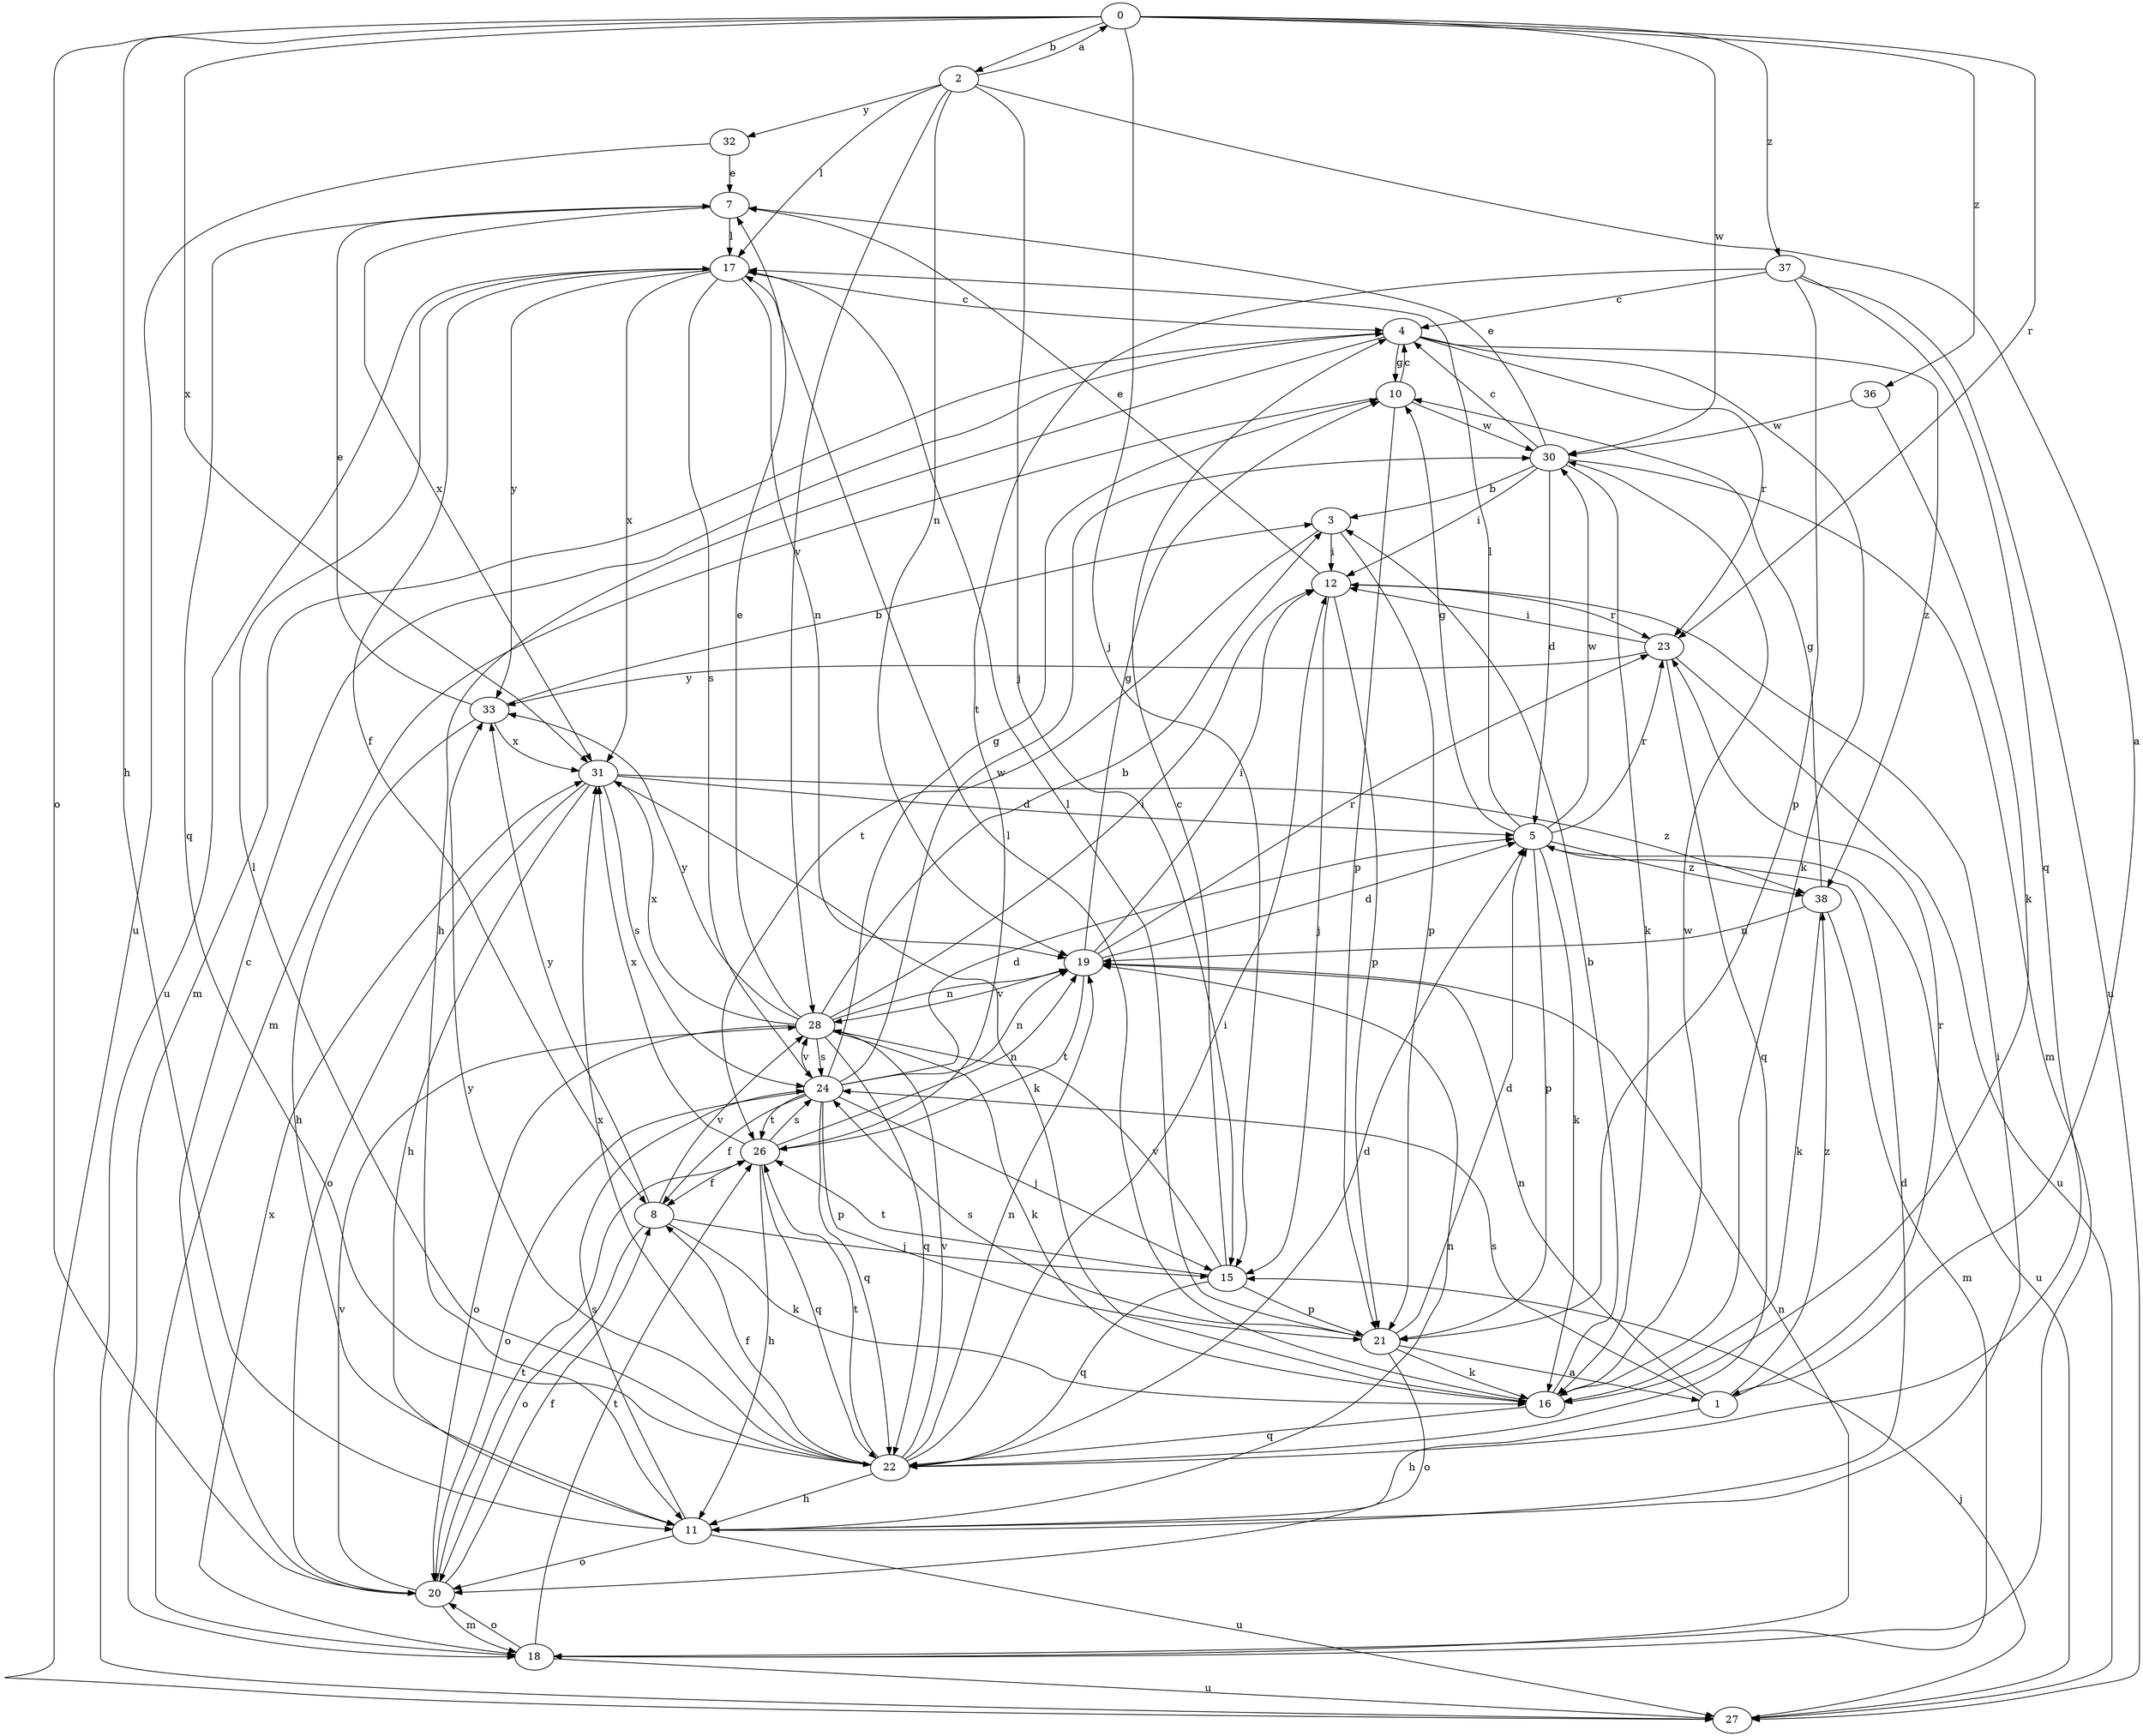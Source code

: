 strict digraph  {
0;
1;
2;
3;
4;
5;
7;
8;
10;
11;
12;
15;
16;
17;
18;
19;
20;
21;
22;
23;
24;
26;
27;
28;
30;
31;
32;
33;
36;
37;
38;
0 -> 2  [label=b];
0 -> 11  [label=h];
0 -> 15  [label=j];
0 -> 20  [label=o];
0 -> 23  [label=r];
0 -> 30  [label=w];
0 -> 31  [label=x];
0 -> 36  [label=z];
0 -> 37  [label=z];
1 -> 11  [label=h];
1 -> 19  [label=n];
1 -> 23  [label=r];
1 -> 24  [label=s];
1 -> 38  [label=z];
2 -> 0  [label=a];
2 -> 1  [label=a];
2 -> 15  [label=j];
2 -> 17  [label=l];
2 -> 19  [label=n];
2 -> 28  [label=v];
2 -> 32  [label=y];
3 -> 12  [label=i];
3 -> 21  [label=p];
3 -> 26  [label=t];
4 -> 10  [label=g];
4 -> 11  [label=h];
4 -> 16  [label=k];
4 -> 18  [label=m];
4 -> 23  [label=r];
4 -> 38  [label=z];
5 -> 10  [label=g];
5 -> 16  [label=k];
5 -> 17  [label=l];
5 -> 21  [label=p];
5 -> 23  [label=r];
5 -> 27  [label=u];
5 -> 30  [label=w];
5 -> 38  [label=z];
7 -> 17  [label=l];
7 -> 22  [label=q];
7 -> 31  [label=x];
8 -> 15  [label=j];
8 -> 16  [label=k];
8 -> 20  [label=o];
8 -> 28  [label=v];
8 -> 33  [label=y];
10 -> 4  [label=c];
10 -> 18  [label=m];
10 -> 21  [label=p];
10 -> 30  [label=w];
11 -> 5  [label=d];
11 -> 12  [label=i];
11 -> 19  [label=n];
11 -> 20  [label=o];
11 -> 24  [label=s];
11 -> 27  [label=u];
12 -> 7  [label=e];
12 -> 15  [label=j];
12 -> 21  [label=p];
12 -> 23  [label=r];
15 -> 4  [label=c];
15 -> 21  [label=p];
15 -> 22  [label=q];
15 -> 26  [label=t];
15 -> 28  [label=v];
16 -> 3  [label=b];
16 -> 17  [label=l];
16 -> 22  [label=q];
16 -> 30  [label=w];
17 -> 4  [label=c];
17 -> 8  [label=f];
17 -> 19  [label=n];
17 -> 24  [label=s];
17 -> 27  [label=u];
17 -> 31  [label=x];
17 -> 33  [label=y];
18 -> 19  [label=n];
18 -> 20  [label=o];
18 -> 26  [label=t];
18 -> 27  [label=u];
18 -> 31  [label=x];
19 -> 5  [label=d];
19 -> 10  [label=g];
19 -> 12  [label=i];
19 -> 23  [label=r];
19 -> 26  [label=t];
19 -> 28  [label=v];
20 -> 4  [label=c];
20 -> 8  [label=f];
20 -> 18  [label=m];
20 -> 26  [label=t];
20 -> 28  [label=v];
21 -> 1  [label=a];
21 -> 5  [label=d];
21 -> 16  [label=k];
21 -> 17  [label=l];
21 -> 20  [label=o];
21 -> 24  [label=s];
22 -> 5  [label=d];
22 -> 8  [label=f];
22 -> 11  [label=h];
22 -> 12  [label=i];
22 -> 17  [label=l];
22 -> 19  [label=n];
22 -> 26  [label=t];
22 -> 28  [label=v];
22 -> 31  [label=x];
22 -> 33  [label=y];
23 -> 12  [label=i];
23 -> 22  [label=q];
23 -> 27  [label=u];
23 -> 33  [label=y];
24 -> 5  [label=d];
24 -> 8  [label=f];
24 -> 10  [label=g];
24 -> 15  [label=j];
24 -> 19  [label=n];
24 -> 20  [label=o];
24 -> 21  [label=p];
24 -> 22  [label=q];
24 -> 26  [label=t];
24 -> 28  [label=v];
24 -> 30  [label=w];
26 -> 8  [label=f];
26 -> 11  [label=h];
26 -> 19  [label=n];
26 -> 22  [label=q];
26 -> 24  [label=s];
26 -> 31  [label=x];
27 -> 15  [label=j];
28 -> 3  [label=b];
28 -> 7  [label=e];
28 -> 12  [label=i];
28 -> 16  [label=k];
28 -> 19  [label=n];
28 -> 20  [label=o];
28 -> 22  [label=q];
28 -> 24  [label=s];
28 -> 31  [label=x];
28 -> 33  [label=y];
30 -> 3  [label=b];
30 -> 4  [label=c];
30 -> 5  [label=d];
30 -> 7  [label=e];
30 -> 12  [label=i];
30 -> 16  [label=k];
30 -> 18  [label=m];
31 -> 5  [label=d];
31 -> 11  [label=h];
31 -> 16  [label=k];
31 -> 20  [label=o];
31 -> 24  [label=s];
31 -> 38  [label=z];
32 -> 7  [label=e];
32 -> 27  [label=u];
33 -> 3  [label=b];
33 -> 7  [label=e];
33 -> 11  [label=h];
33 -> 31  [label=x];
36 -> 16  [label=k];
36 -> 30  [label=w];
37 -> 4  [label=c];
37 -> 21  [label=p];
37 -> 22  [label=q];
37 -> 26  [label=t];
37 -> 27  [label=u];
38 -> 10  [label=g];
38 -> 16  [label=k];
38 -> 18  [label=m];
38 -> 19  [label=n];
}
